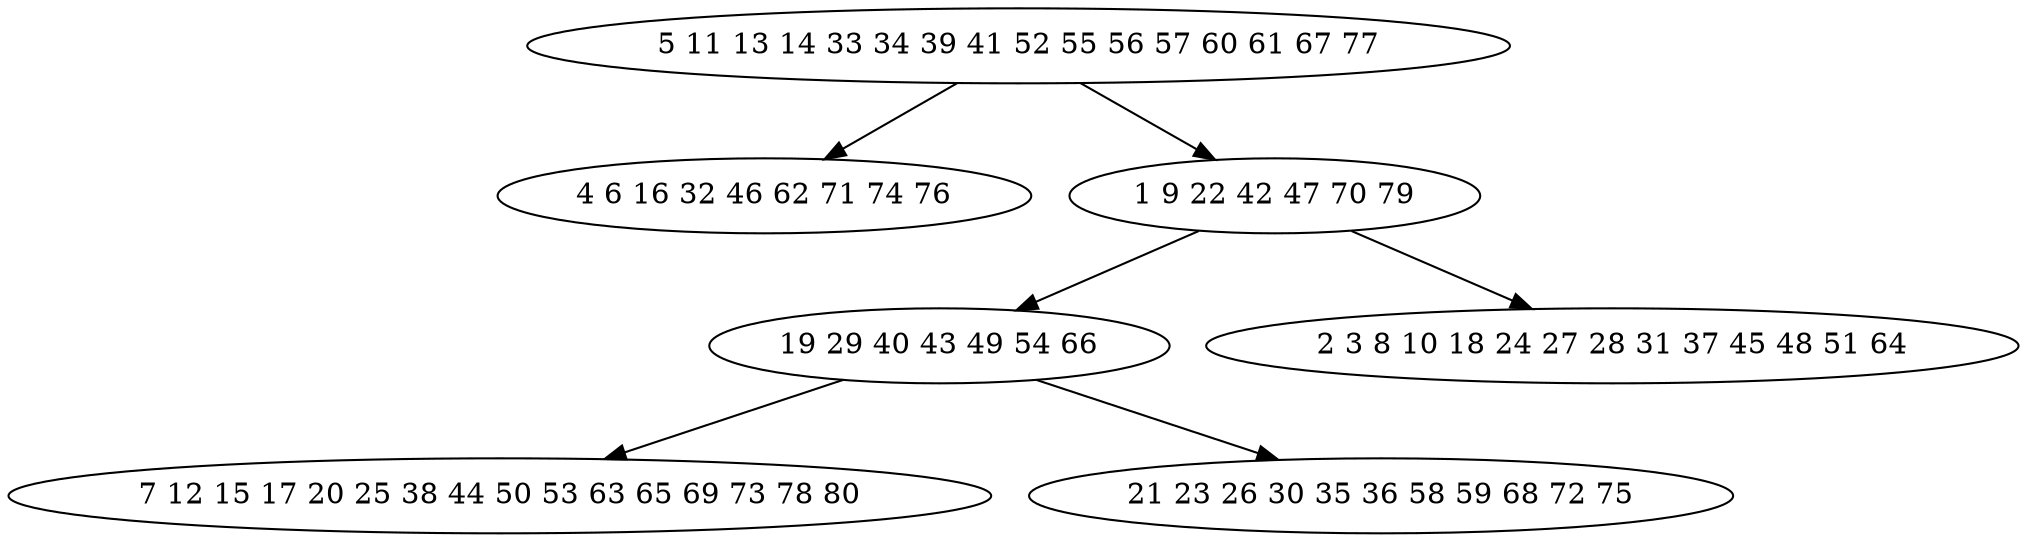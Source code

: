 digraph true_tree {
	"0" -> "1"
	"0" -> "2"
	"2" -> "3"
	"2" -> "4"
	"3" -> "5"
	"3" -> "6"
	"0" [label="5 11 13 14 33 34 39 41 52 55 56 57 60 61 67 77"];
	"1" [label="4 6 16 32 46 62 71 74 76"];
	"2" [label="1 9 22 42 47 70 79"];
	"3" [label="19 29 40 43 49 54 66"];
	"4" [label="2 3 8 10 18 24 27 28 31 37 45 48 51 64"];
	"5" [label="7 12 15 17 20 25 38 44 50 53 63 65 69 73 78 80"];
	"6" [label="21 23 26 30 35 36 58 59 68 72 75"];
}
